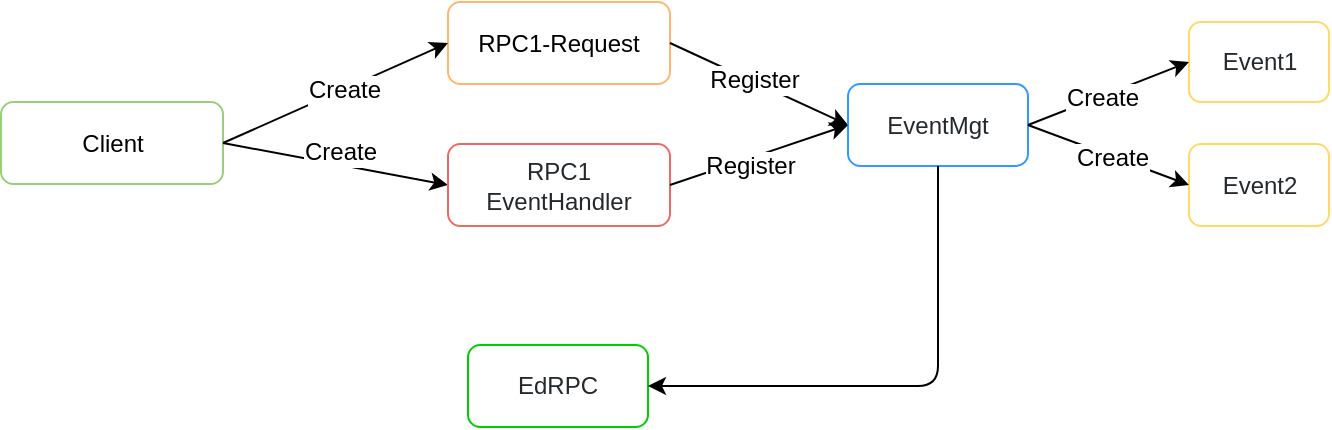 <mxfile version="11.2.8" type="device" pages="2"><diagram id="NmxqfQUm1OTjnyKwgBVT" name="WorkFlow"><mxGraphModel dx="1426" dy="777" grid="1" gridSize="10" guides="1" tooltips="1" connect="1" arrows="1" fold="1" page="1" pageScale="1" pageWidth="900" pageHeight="500" math="0" shadow="0"><root><mxCell id="0"/><mxCell id="1" parent="0"/><mxCell id="WmEWabk8qgxlxpoJD23P-1" value="RPC1-Request" style="rounded=1;whiteSpace=wrap;html=1;strokeColor=#FFB570;" vertex="1" parent="1"><mxGeometry x="290" y="179" width="111" height="41" as="geometry"/></mxCell><mxCell id="WmEWabk8qgxlxpoJD23P-2" value="Client" style="rounded=1;whiteSpace=wrap;html=1;strokeColor=#97D077;" vertex="1" parent="1"><mxGeometry x="66.5" y="229" width="111" height="41" as="geometry"/></mxCell><mxCell id="WmEWabk8qgxlxpoJD23P-3" value="" style="endArrow=classic;html=1;entryX=0;entryY=0.5;entryDx=0;entryDy=0;exitX=1;exitY=0.5;exitDx=0;exitDy=0;" edge="1" parent="1" source="WmEWabk8qgxlxpoJD23P-2" target="WmEWabk8qgxlxpoJD23P-1"><mxGeometry width="50" height="50" relative="1" as="geometry"><mxPoint x="230" y="260" as="sourcePoint"/><mxPoint x="227" y="196" as="targetPoint"/></mxGeometry></mxCell><mxCell id="WmEWabk8qgxlxpoJD23P-5" value="Create" style="text;html=1;resizable=0;points=[];align=center;verticalAlign=middle;labelBackgroundColor=#ffffff;" vertex="1" connectable="0" parent="WmEWabk8qgxlxpoJD23P-3"><mxGeometry x="0.46" y="4" relative="1" as="geometry"><mxPoint x="-20" y="13" as="offset"/></mxGeometry></mxCell><mxCell id="WmEWabk8qgxlxpoJD23P-8" value="" style="endArrow=classic;html=1;entryX=0;entryY=0.5;entryDx=0;entryDy=0;exitX=1;exitY=0.5;exitDx=0;exitDy=0;" edge="1" parent="1" source="WmEWabk8qgxlxpoJD23P-2" target="WmEWabk8qgxlxpoJD23P-19"><mxGeometry width="50" height="50" relative="1" as="geometry"><mxPoint x="200" y="290" as="sourcePoint"/><mxPoint x="295.5" y="242.5" as="targetPoint"/></mxGeometry></mxCell><mxCell id="WmEWabk8qgxlxpoJD23P-9" value="Create" style="text;html=1;resizable=0;points=[];align=center;verticalAlign=middle;labelBackgroundColor=#ffffff;" vertex="1" connectable="0" parent="WmEWabk8qgxlxpoJD23P-8"><mxGeometry x="0.46" y="4" relative="1" as="geometry"><mxPoint x="-24.5" y="-7" as="offset"/></mxGeometry></mxCell><mxCell id="WmEWabk8qgxlxpoJD23P-15" value="" style="endArrow=classic;html=1;entryX=0;entryY=0.5;entryDx=0;entryDy=0;exitX=1;exitY=0.5;exitDx=0;exitDy=0;" edge="1" parent="1" source="WmEWabk8qgxlxpoJD23P-1" target="WmEWabk8qgxlxpoJD23P-25"><mxGeometry width="50" height="50" relative="1" as="geometry"><mxPoint x="66" y="420" as="sourcePoint"/><mxPoint x="116" y="370" as="targetPoint"/></mxGeometry></mxCell><mxCell id="WmEWabk8qgxlxpoJD23P-41" value="Register" style="text;html=1;resizable=0;points=[];align=center;verticalAlign=middle;labelBackgroundColor=#ffffff;" vertex="1" connectable="0" parent="WmEWabk8qgxlxpoJD23P-15"><mxGeometry x="-0.063" y="1" relative="1" as="geometry"><mxPoint as="offset"/></mxGeometry></mxCell><mxCell id="WmEWabk8qgxlxpoJD23P-19" value="&lt;span style=&quot;color: rgb(36 , 41 , 46) ; font-family: , &amp;#34;consolas&amp;#34; , &amp;#34;liberation mono&amp;#34; , &amp;#34;menlo&amp;#34; , monospace ; white-space: pre ; background-color: rgb(255 , 255 , 255)&quot;&gt;RPC1&lt;br&gt;EventHandler&lt;/span&gt;" style="rounded=1;whiteSpace=wrap;html=1;strokeColor=#EA6B66;" vertex="1" parent="1"><mxGeometry x="290" y="250" width="111" height="41" as="geometry"/></mxCell><mxCell id="WmEWabk8qgxlxpoJD23P-25" value="&lt;span style=&quot;color: rgb(36 , 41 , 46) ; font-family: , &amp;#34;consolas&amp;#34; , &amp;#34;liberation mono&amp;#34; , &amp;#34;menlo&amp;#34; , monospace ; white-space: pre ; background-color: rgb(255 , 255 , 255)&quot;&gt;EventMgt&lt;/span&gt;" style="rounded=1;whiteSpace=wrap;html=1;strokeColor=#3399FF;" vertex="1" parent="1"><mxGeometry x="490" y="220" width="90" height="41" as="geometry"/></mxCell><mxCell id="WmEWabk8qgxlxpoJD23P-34" value="&lt;span style=&quot;color: rgb(36 , 41 , 46) ; font-family: , &amp;#34;consolas&amp;#34; , &amp;#34;liberation mono&amp;#34; , &amp;#34;menlo&amp;#34; , monospace ; white-space: pre ; background-color: rgb(255 , 255 , 255)&quot;&gt;Event1&lt;/span&gt;" style="rounded=1;whiteSpace=wrap;html=1;strokeColor=#FFD966;" vertex="1" parent="1"><mxGeometry x="660.5" y="189" width="70" height="40" as="geometry"/></mxCell><mxCell id="WmEWabk8qgxlxpoJD23P-40" value="" style="endArrow=classic;html=1;entryX=0;entryY=0.5;entryDx=0;entryDy=0;exitX=1;exitY=0.5;exitDx=0;exitDy=0;" edge="1" parent="1" source="WmEWabk8qgxlxpoJD23P-19" target="WmEWabk8qgxlxpoJD23P-25"><mxGeometry width="50" height="50" relative="1" as="geometry"><mxPoint x="70" y="610" as="sourcePoint"/><mxPoint x="120" y="560" as="targetPoint"/></mxGeometry></mxCell><mxCell id="WmEWabk8qgxlxpoJD23P-42" value="Register" style="text;html=1;resizable=0;points=[];align=center;verticalAlign=middle;labelBackgroundColor=#ffffff;" vertex="1" connectable="0" parent="WmEWabk8qgxlxpoJD23P-40"><mxGeometry x="-0.202" y="2" relative="1" as="geometry"><mxPoint x="4.5" y="4" as="offset"/></mxGeometry></mxCell><mxCell id="WmEWabk8qgxlxpoJD23P-43" value="&lt;span style=&quot;color: rgb(36 , 41 , 46) ; font-family: , &amp;#34;consolas&amp;#34; , &amp;#34;liberation mono&amp;#34; , &amp;#34;menlo&amp;#34; , monospace ; white-space: pre ; background-color: rgb(255 , 255 , 255)&quot;&gt;Event2&lt;/span&gt;" style="rounded=1;whiteSpace=wrap;html=1;strokeColor=#FFD966;" vertex="1" parent="1"><mxGeometry x="660.5" y="250" width="70" height="41" as="geometry"/></mxCell><mxCell id="WmEWabk8qgxlxpoJD23P-44" value="" style="endArrow=classic;html=1;entryX=0;entryY=0.5;entryDx=0;entryDy=0;exitX=1;exitY=0.5;exitDx=0;exitDy=0;" edge="1" parent="1" source="WmEWabk8qgxlxpoJD23P-25" target="WmEWabk8qgxlxpoJD23P-34"><mxGeometry width="50" height="50" relative="1" as="geometry"><mxPoint x="187.5" y="259.5" as="sourcePoint"/><mxPoint x="300" y="209.5" as="targetPoint"/></mxGeometry></mxCell><mxCell id="WmEWabk8qgxlxpoJD23P-45" value="Create" style="text;html=1;resizable=0;points=[];align=center;verticalAlign=middle;labelBackgroundColor=#ffffff;" vertex="1" connectable="0" parent="WmEWabk8qgxlxpoJD23P-44"><mxGeometry x="0.46" y="4" relative="1" as="geometry"><mxPoint x="-20" y="13" as="offset"/></mxGeometry></mxCell><mxCell id="WmEWabk8qgxlxpoJD23P-46" value="" style="endArrow=classic;html=1;entryX=0;entryY=0.5;entryDx=0;entryDy=0;exitX=1;exitY=0.5;exitDx=0;exitDy=0;" edge="1" parent="1" source="WmEWabk8qgxlxpoJD23P-25" target="WmEWabk8qgxlxpoJD23P-43"><mxGeometry width="50" height="50" relative="1" as="geometry"><mxPoint x="613" y="250.5" as="sourcePoint"/><mxPoint x="690" y="209.5" as="targetPoint"/></mxGeometry></mxCell><mxCell id="WmEWabk8qgxlxpoJD23P-47" value="Create" style="text;html=1;resizable=0;points=[];align=center;verticalAlign=middle;labelBackgroundColor=#ffffff;" vertex="1" connectable="0" parent="WmEWabk8qgxlxpoJD23P-46"><mxGeometry x="0.46" y="4" relative="1" as="geometry"><mxPoint x="-18.5" y="-1.5" as="offset"/></mxGeometry></mxCell><mxCell id="WmEWabk8qgxlxpoJD23P-49" value="&lt;font color=&quot;#24292e&quot;&gt;&lt;span style=&quot;white-space: pre ; background-color: rgb(255 , 255 , 255)&quot;&gt;EdRPC&lt;/span&gt;&lt;/font&gt;" style="rounded=1;whiteSpace=wrap;html=1;strokeColor=#00CC00;" vertex="1" parent="1"><mxGeometry x="300" y="350.5" width="90" height="41" as="geometry"/></mxCell><mxCell id="WmEWabk8qgxlxpoJD23P-50" value="" style="endArrow=classic;html=1;exitX=0.5;exitY=1;exitDx=0;exitDy=0;entryX=1;entryY=0.5;entryDx=0;entryDy=0;" edge="1" parent="1" source="WmEWabk8qgxlxpoJD23P-25" target="WmEWabk8qgxlxpoJD23P-49"><mxGeometry width="50" height="50" relative="1" as="geometry"><mxPoint x="70" y="440" as="sourcePoint"/><mxPoint x="120" y="390" as="targetPoint"/><Array as="points"><mxPoint x="535" y="371"/></Array></mxGeometry></mxCell></root></mxGraphModel></diagram><diagram id="xToFmgx7F9bCjlQAp4MC" name="Page-2"><mxGraphModel dx="1426" dy="777" grid="1" gridSize="10" guides="1" tooltips="1" connect="1" arrows="1" fold="1" page="1" pageScale="1" pageWidth="900" pageHeight="500" math="0" shadow="0"><root><mxCell id="oYb-78lv37Z3BqswGXh7-0"/><mxCell id="oYb-78lv37Z3BqswGXh7-1" parent="oYb-78lv37Z3BqswGXh7-0"/><mxCell id="59YqRmrW3c1Y_zsVf-l2-0" value="Client&lt;br&gt;（线程）" style="rounded=1;whiteSpace=wrap;html=1;strokeColor=#d79b00;fillColor=#ffe6cc;" vertex="1" parent="oYb-78lv37Z3BqswGXh7-1"><mxGeometry x="80" y="59.5" width="111" height="41" as="geometry"/></mxCell><mxCell id="59YqRmrW3c1Y_zsVf-l2-1" value="" style="endArrow=none;html=1;" edge="1" parent="oYb-78lv37Z3BqswGXh7-1"><mxGeometry width="50" height="50" relative="1" as="geometry"><mxPoint x="135" y="900" as="sourcePoint"/><mxPoint x="135" y="110" as="targetPoint"/></mxGeometry></mxCell><mxCell id="59YqRmrW3c1Y_zsVf-l2-3" value="EventMgt&lt;br&gt;（线程）" style="rounded=1;whiteSpace=wrap;html=1;strokeColor=#d79b00;fillColor=#ffe6cc;" vertex="1" parent="oYb-78lv37Z3BqswGXh7-1"><mxGeometry x="339" y="59.5" width="111" height="41" as="geometry"/></mxCell><mxCell id="0HMRlPnRcfHpfOHZnKcR-0" value="EventGroup" style="rounded=1;whiteSpace=wrap;html=1;strokeColor=#d79b00;fillColor=#ffe6cc;" vertex="1" parent="oYb-78lv37Z3BqswGXh7-1"><mxGeometry x="560" y="60" width="111" height="41" as="geometry"/></mxCell><mxCell id="0HMRlPnRcfHpfOHZnKcR-1" value="" style="endArrow=none;html=1;" edge="1" parent="oYb-78lv37Z3BqswGXh7-1"><mxGeometry width="50" height="50" relative="1" as="geometry"><mxPoint x="394" y="890" as="sourcePoint"/><mxPoint x="394" y="110" as="targetPoint"/></mxGeometry></mxCell><mxCell id="0HMRlPnRcfHpfOHZnKcR-2" value="" style="endArrow=none;html=1;" edge="1" parent="oYb-78lv37Z3BqswGXh7-1"><mxGeometry width="50" height="50" relative="1" as="geometry"><mxPoint x="615" y="890" as="sourcePoint"/><mxPoint x="615" y="110" as="targetPoint"/></mxGeometry></mxCell><mxCell id="0HMRlPnRcfHpfOHZnKcR-4" value="" style="endArrow=classic;html=1;" edge="1" parent="oYb-78lv37Z3BqswGXh7-1"><mxGeometry width="50" height="50" relative="1" as="geometry"><mxPoint x="136" y="140" as="sourcePoint"/><mxPoint x="135.5" y="180" as="targetPoint"/><Array as="points"><mxPoint x="95.5" y="160"/></Array></mxGeometry></mxCell><mxCell id="0HMRlPnRcfHpfOHZnKcR-5" value="创建 RPC1-Request" style="text;html=1;resizable=0;points=[];autosize=1;align=left;verticalAlign=top;spacingTop=-4;" vertex="1" parent="oYb-78lv37Z3BqswGXh7-1"><mxGeometry x="10" y="180" width="120" height="20" as="geometry"/></mxCell><mxCell id="0HMRlPnRcfHpfOHZnKcR-6" value="" style="endArrow=classic;html=1;" edge="1" parent="oYb-78lv37Z3BqswGXh7-1"><mxGeometry width="50" height="50" relative="1" as="geometry"><mxPoint x="130.5" y="200" as="sourcePoint"/><mxPoint x="130" y="240" as="targetPoint"/><Array as="points"><mxPoint x="90" y="220"/></Array></mxGeometry></mxCell><mxCell id="0HMRlPnRcfHpfOHZnKcR-7" value="创建&amp;nbsp;&lt;span style=&quot;color: rgb(36 , 41 , 46) ; text-align: center ; white-space: pre ; background-color: rgb(255 , 255 , 255)&quot;&gt;RPC1-&lt;/span&gt;&lt;span style=&quot;color: rgb(36 , 41 , 46) ; text-align: center ; white-space: pre ; background-color: rgb(255 , 255 , 255)&quot;&gt;EventHandler&lt;/span&gt;" style="text;html=1;resizable=0;points=[];autosize=1;align=left;verticalAlign=top;spacingTop=-4;" vertex="1" parent="oYb-78lv37Z3BqswGXh7-1"><mxGeometry x="10" y="238" width="150" height="20" as="geometry"/></mxCell><mxCell id="MjjIhwHBMK_quAuGM5bw-0" value="" style="endArrow=classic;html=1;" edge="1" parent="oYb-78lv37Z3BqswGXh7-1"><mxGeometry width="50" height="50" relative="1" as="geometry"><mxPoint x="140" y="270" as="sourcePoint"/><mxPoint x="390" y="270" as="targetPoint"/></mxGeometry></mxCell><mxCell id="MjjIhwHBMK_quAuGM5bw-1" value="注册 RPC1" style="text;html=1;resizable=0;points=[];autosize=1;align=left;verticalAlign=top;spacingTop=-4;" vertex="1" parent="oYb-78lv37Z3BqswGXh7-1"><mxGeometry x="225" y="248" width="70" height="20" as="geometry"/></mxCell><mxCell id="MjjIhwHBMK_quAuGM5bw-4" value="" style="endArrow=classic;html=1;" edge="1" parent="oYb-78lv37Z3BqswGXh7-1"><mxGeometry width="50" height="50" relative="1" as="geometry"><mxPoint x="395" y="280" as="sourcePoint"/><mxPoint x="610" y="280" as="targetPoint"/></mxGeometry></mxCell><mxCell id="MjjIhwHBMK_quAuGM5bw-7" value="注册" style="text;html=1;resizable=0;points=[];align=center;verticalAlign=middle;labelBackgroundColor=#ffffff;" vertex="1" connectable="0" parent="MjjIhwHBMK_quAuGM5bw-4"><mxGeometry x="0.005" y="4" relative="1" as="geometry"><mxPoint as="offset"/></mxGeometry></mxCell><mxCell id="MjjIhwHBMK_quAuGM5bw-5" value="" style="endArrow=classic;html=1;" edge="1" parent="oYb-78lv37Z3BqswGXh7-1"><mxGeometry width="50" height="50" relative="1" as="geometry"><mxPoint x="394.5" y="290" as="sourcePoint"/><mxPoint x="394" y="330" as="targetPoint"/><Array as="points"><mxPoint x="354" y="310"/></Array></mxGeometry></mxCell><mxCell id="MjjIhwHBMK_quAuGM5bw-8" value="" style="endArrow=classic;html=1;" edge="1" parent="oYb-78lv37Z3BqswGXh7-1"><mxGeometry width="50" height="50" relative="1" as="geometry"><mxPoint x="400" y="360" as="sourcePoint"/><mxPoint x="610" y="360" as="targetPoint"/></mxGeometry></mxCell><mxCell id="MjjIhwHBMK_quAuGM5bw-9" value="保持事件" style="text;html=1;resizable=0;points=[];align=center;verticalAlign=middle;labelBackgroundColor=#ffffff;" vertex="1" connectable="0" parent="MjjIhwHBMK_quAuGM5bw-8"><mxGeometry x="0.005" y="4" relative="1" as="geometry"><mxPoint as="offset"/></mxGeometry></mxCell><mxCell id="MjjIhwHBMK_quAuGM5bw-6" value="根据 Request 中的 @ReqFieldSetEvent &lt;br&gt;创建事件，事件的初始状态已创建。&lt;br&gt;&amp;nbsp;" style="text;html=1;resizable=0;points=[];autosize=1;align=left;verticalAlign=top;spacingTop=-4;" vertex="1" parent="oYb-78lv37Z3BqswGXh7-1"><mxGeometry x="180" y="330" width="230" height="40" as="geometry"/></mxCell><mxCell id="MjjIhwHBMK_quAuGM5bw-13" value="" style="endArrow=classic;html=1;" edge="1" parent="oYb-78lv37Z3BqswGXh7-1"><mxGeometry width="50" height="50" relative="1" as="geometry"><mxPoint x="390" y="420" as="sourcePoint"/><mxPoint x="140" y="420" as="targetPoint"/></mxGeometry></mxCell><mxCell id="MjjIhwHBMK_quAuGM5bw-15" value="返回 EdRPC对象，&lt;br&gt;包含 Request ID（实际是事件组ID）、&lt;br&gt;Request 的代理类" style="text;html=1;resizable=0;points=[];align=center;verticalAlign=middle;labelBackgroundColor=#ffffff;" vertex="1" connectable="0" parent="MjjIhwHBMK_quAuGM5bw-13"><mxGeometry x="0.248" y="-4" relative="1" as="geometry"><mxPoint x="36" y="24" as="offset"/></mxGeometry></mxCell><mxCell id="MjjIhwHBMK_quAuGM5bw-17" value="" style="endArrow=classic;html=1;" edge="1" parent="oYb-78lv37Z3BqswGXh7-1"><mxGeometry width="50" height="50" relative="1" as="geometry"><mxPoint x="130" y="440" as="sourcePoint"/><mxPoint x="129.5" y="480" as="targetPoint"/><Array as="points"><mxPoint x="89.5" y="460"/></Array></mxGeometry></mxCell><mxCell id="MjjIhwHBMK_quAuGM5bw-18" value="通过&lt;span style=&quot;text-align: center ; background-color: rgb(255 , 255 , 255)&quot;&gt;EdRPC 修改Request数据&lt;/span&gt;" style="text;html=1;resizable=0;points=[];autosize=1;align=left;verticalAlign=top;spacingTop=-4;" vertex="1" parent="oYb-78lv37Z3BqswGXh7-1"><mxGeometry y="480" width="180" height="20" as="geometry"/></mxCell><mxCell id="MjjIhwHBMK_quAuGM5bw-19" value="" style="endArrow=classic;html=1;" edge="1" parent="oYb-78lv37Z3BqswGXh7-1"><mxGeometry width="50" height="50" relative="1" as="geometry"><mxPoint x="140" y="520" as="sourcePoint"/><mxPoint x="390" y="520" as="targetPoint"/></mxGeometry></mxCell><mxCell id="MjjIhwHBMK_quAuGM5bw-21" value="发送事件触发消息" style="text;html=1;resizable=0;points=[];align=center;verticalAlign=middle;labelBackgroundColor=#ffffff;" vertex="1" connectable="0" parent="MjjIhwHBMK_quAuGM5bw-19"><mxGeometry x="0.112" y="2" relative="1" as="geometry"><mxPoint x="-29" y="-8" as="offset"/></mxGeometry></mxCell><mxCell id="MjjIhwHBMK_quAuGM5bw-20" value="如果Set方法被&lt;span style=&quot;text-align: left ; background-color: rgb(248 , 249 , 250)&quot;&gt;@ReqFieldSetEvent标记，&lt;br&gt;&lt;/span&gt;则触发事件&lt;br&gt;&amp;nbsp;" style="text;html=1;resizable=0;points=[];align=center;verticalAlign=middle;labelBackgroundColor=#ffffff;" vertex="1" connectable="0" parent="oYb-78lv37Z3BqswGXh7-1"><mxGeometry x="225" y="520" as="geometry"><mxPoint x="36" y="24" as="offset"/></mxGeometry></mxCell><mxCell id="MjjIhwHBMK_quAuGM5bw-22" value="" style="endArrow=classic;html=1;" edge="1" parent="oYb-78lv37Z3BqswGXh7-1"><mxGeometry width="50" height="50" relative="1" as="geometry"><mxPoint x="394.5" y="550" as="sourcePoint"/><mxPoint x="394" y="590" as="targetPoint"/><Array as="points"><mxPoint x="354" y="570"/></Array></mxGeometry></mxCell><mxCell id="MjjIhwHBMK_quAuGM5bw-23" value="设置事件状态为Ready&lt;br&gt;实际表示数据已准备好" style="text;html=1;resizable=0;points=[];autosize=1;align=left;verticalAlign=top;spacingTop=-4;" vertex="1" parent="oYb-78lv37Z3BqswGXh7-1"><mxGeometry x="260" y="589" width="140" height="30" as="geometry"/></mxCell><mxCell id="MjjIhwHBMK_quAuGM5bw-26" value="" style="endArrow=classic;html=1;" edge="1" parent="oYb-78lv37Z3BqswGXh7-1"><mxGeometry width="50" height="50" relative="1" as="geometry"><mxPoint x="400" y="640" as="sourcePoint"/><mxPoint x="610" y="640" as="targetPoint"/></mxGeometry></mxCell><mxCell id="MjjIhwHBMK_quAuGM5bw-27" value="查询事件组状态" style="text;html=1;resizable=0;points=[];align=center;verticalAlign=middle;labelBackgroundColor=#ffffff;" vertex="1" connectable="0" parent="MjjIhwHBMK_quAuGM5bw-26"><mxGeometry x="0.005" y="4" relative="1" as="geometry"><mxPoint x="0.5" y="-6.5" as="offset"/></mxGeometry></mxCell><mxCell id="MjjIhwHBMK_quAuGM5bw-28" value="" style="endArrow=classic;html=1;" edge="1" parent="oYb-78lv37Z3BqswGXh7-1"><mxGeometry width="50" height="50" relative="1" as="geometry"><mxPoint x="395" y="680" as="sourcePoint"/><mxPoint x="810" y="680" as="targetPoint"/><Array as="points"/></mxGeometry></mxCell><mxCell id="MjjIhwHBMK_quAuGM5bw-29" value="如果所有事件状态都Ready，执行RPC&lt;span style=&quot;color: rgb(36 , 41 , 46) ; text-align: center ; white-space: pre ; background-color: rgb(255 , 255 , 255)&quot;&gt;&lt;br&gt;&lt;/span&gt;" style="text;html=1;resizable=0;points=[];autosize=1;align=left;verticalAlign=top;spacingTop=-4;" vertex="1" parent="oYb-78lv37Z3BqswGXh7-1"><mxGeometry x="430" y="680" width="220" height="20" as="geometry"/></mxCell><mxCell id="MjjIhwHBMK_quAuGM5bw-30" value="EventHandler&lt;br&gt;（线程池）" style="rounded=1;whiteSpace=wrap;html=1;strokeColor=#d79b00;fillColor=#ffe6cc;" vertex="1" parent="oYb-78lv37Z3BqswGXh7-1"><mxGeometry x="760" y="60" width="111" height="41" as="geometry"/></mxCell><mxCell id="MjjIhwHBMK_quAuGM5bw-31" value="" style="endArrow=none;html=1;" edge="1" parent="oYb-78lv37Z3BqswGXh7-1"><mxGeometry width="50" height="50" relative="1" as="geometry"><mxPoint x="810" y="890" as="sourcePoint"/><mxPoint x="810" y="110" as="targetPoint"/></mxGeometry></mxCell><mxCell id="MjjIhwHBMK_quAuGM5bw-32" value="" style="endArrow=classic;html=1;" edge="1" parent="oYb-78lv37Z3BqswGXh7-1"><mxGeometry width="50" height="50" relative="1" as="geometry"><mxPoint x="810" y="730" as="sourcePoint"/><mxPoint x="400" y="730" as="targetPoint"/><Array as="points"/></mxGeometry></mxCell><mxCell id="MjjIhwHBMK_quAuGM5bw-33" value="RPC 响应" style="text;html=1;resizable=0;points=[];align=center;verticalAlign=middle;labelBackgroundColor=#ffffff;" vertex="1" connectable="0" parent="MjjIhwHBMK_quAuGM5bw-32"><mxGeometry x="0.371" y="3" relative="1" as="geometry"><mxPoint as="offset"/></mxGeometry></mxCell><mxCell id="MjjIhwHBMK_quAuGM5bw-34" value="" style="endArrow=classic;html=1;" edge="1" parent="oYb-78lv37Z3BqswGXh7-1"><mxGeometry width="50" height="50" relative="1" as="geometry"><mxPoint x="394.5" y="730" as="sourcePoint"/><mxPoint x="394" y="770" as="targetPoint"/><Array as="points"><mxPoint x="354" y="750"/></Array></mxGeometry></mxCell><mxCell id="MjjIhwHBMK_quAuGM5bw-35" value="保存结果" style="text;html=1;resizable=0;points=[];autosize=1;align=left;verticalAlign=top;spacingTop=-4;" vertex="1" parent="oYb-78lv37Z3BqswGXh7-1"><mxGeometry x="320" y="766" width="60" height="20" as="geometry"/></mxCell><mxCell id="MjjIhwHBMK_quAuGM5bw-38" value="" style="endArrow=classic;html=1;" edge="1" parent="oYb-78lv37Z3BqswGXh7-1"><mxGeometry width="50" height="50" relative="1" as="geometry"><mxPoint x="135.5" y="840" as="sourcePoint"/><mxPoint x="385.5" y="840" as="targetPoint"/></mxGeometry></mxCell><mxCell id="MjjIhwHBMK_quAuGM5bw-39" value="在业务需要RPC结果的地方，&lt;br&gt;使用 Request ID 查询" style="text;html=1;resizable=0;points=[];align=center;verticalAlign=middle;labelBackgroundColor=#ffffff;" vertex="1" connectable="0" parent="MjjIhwHBMK_quAuGM5bw-38"><mxGeometry x="0.112" y="2" relative="1" as="geometry"><mxPoint x="5.5" y="22" as="offset"/></mxGeometry></mxCell></root></mxGraphModel></diagram></mxfile>